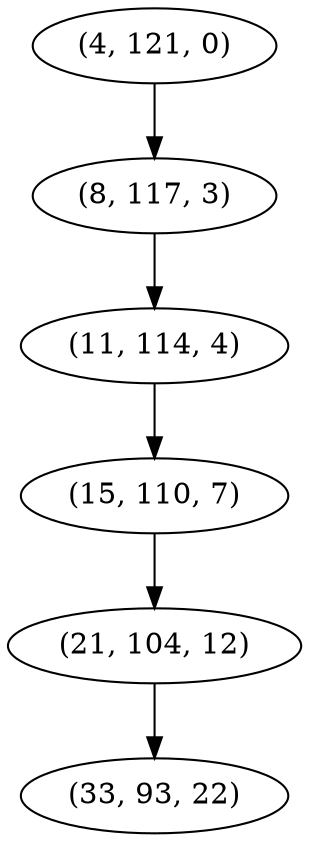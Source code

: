 digraph tree {
    "(4, 121, 0)";
    "(8, 117, 3)";
    "(11, 114, 4)";
    "(15, 110, 7)";
    "(21, 104, 12)";
    "(33, 93, 22)";
    "(4, 121, 0)" -> "(8, 117, 3)";
    "(8, 117, 3)" -> "(11, 114, 4)";
    "(11, 114, 4)" -> "(15, 110, 7)";
    "(15, 110, 7)" -> "(21, 104, 12)";
    "(21, 104, 12)" -> "(33, 93, 22)";
}
